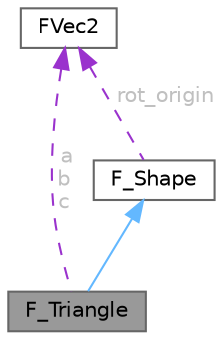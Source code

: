 digraph "F_Triangle"
{
 // LATEX_PDF_SIZE
  bgcolor="transparent";
  edge [fontname=Helvetica,fontsize=10,labelfontname=Helvetica,labelfontsize=10];
  node [fontname=Helvetica,fontsize=10,shape=box,height=0.2,width=0.4];
  Node1 [id="Node000001",label="F_Triangle",height=0.2,width=0.4,color="gray40", fillcolor="grey60", style="filled", fontcolor="black",tooltip="三角形类"];
  Node2 -> Node1 [id="edge1_Node000001_Node000002",dir="back",color="steelblue1",style="solid",tooltip=" "];
  Node2 [id="Node000002",label="F_Shape",height=0.2,width=0.4,color="gray40", fillcolor="white", style="filled",URL="$class_f___shape.html",tooltip="基础形状类"];
  Node3 -> Node2 [id="edge2_Node000002_Node000003",dir="back",color="darkorchid3",style="dashed",tooltip=" ",label=" rot_origin",fontcolor="grey" ];
  Node3 [id="Node000003",label="FVec2",height=0.2,width=0.4,color="gray40", fillcolor="white", style="filled",URL="$class_f_vec2.html",tooltip="自定义二维向量类"];
  Node3 -> Node1 [id="edge3_Node000001_Node000003",dir="back",color="darkorchid3",style="dashed",tooltip=" ",label=" a\nb\nc",fontcolor="grey" ];
}
